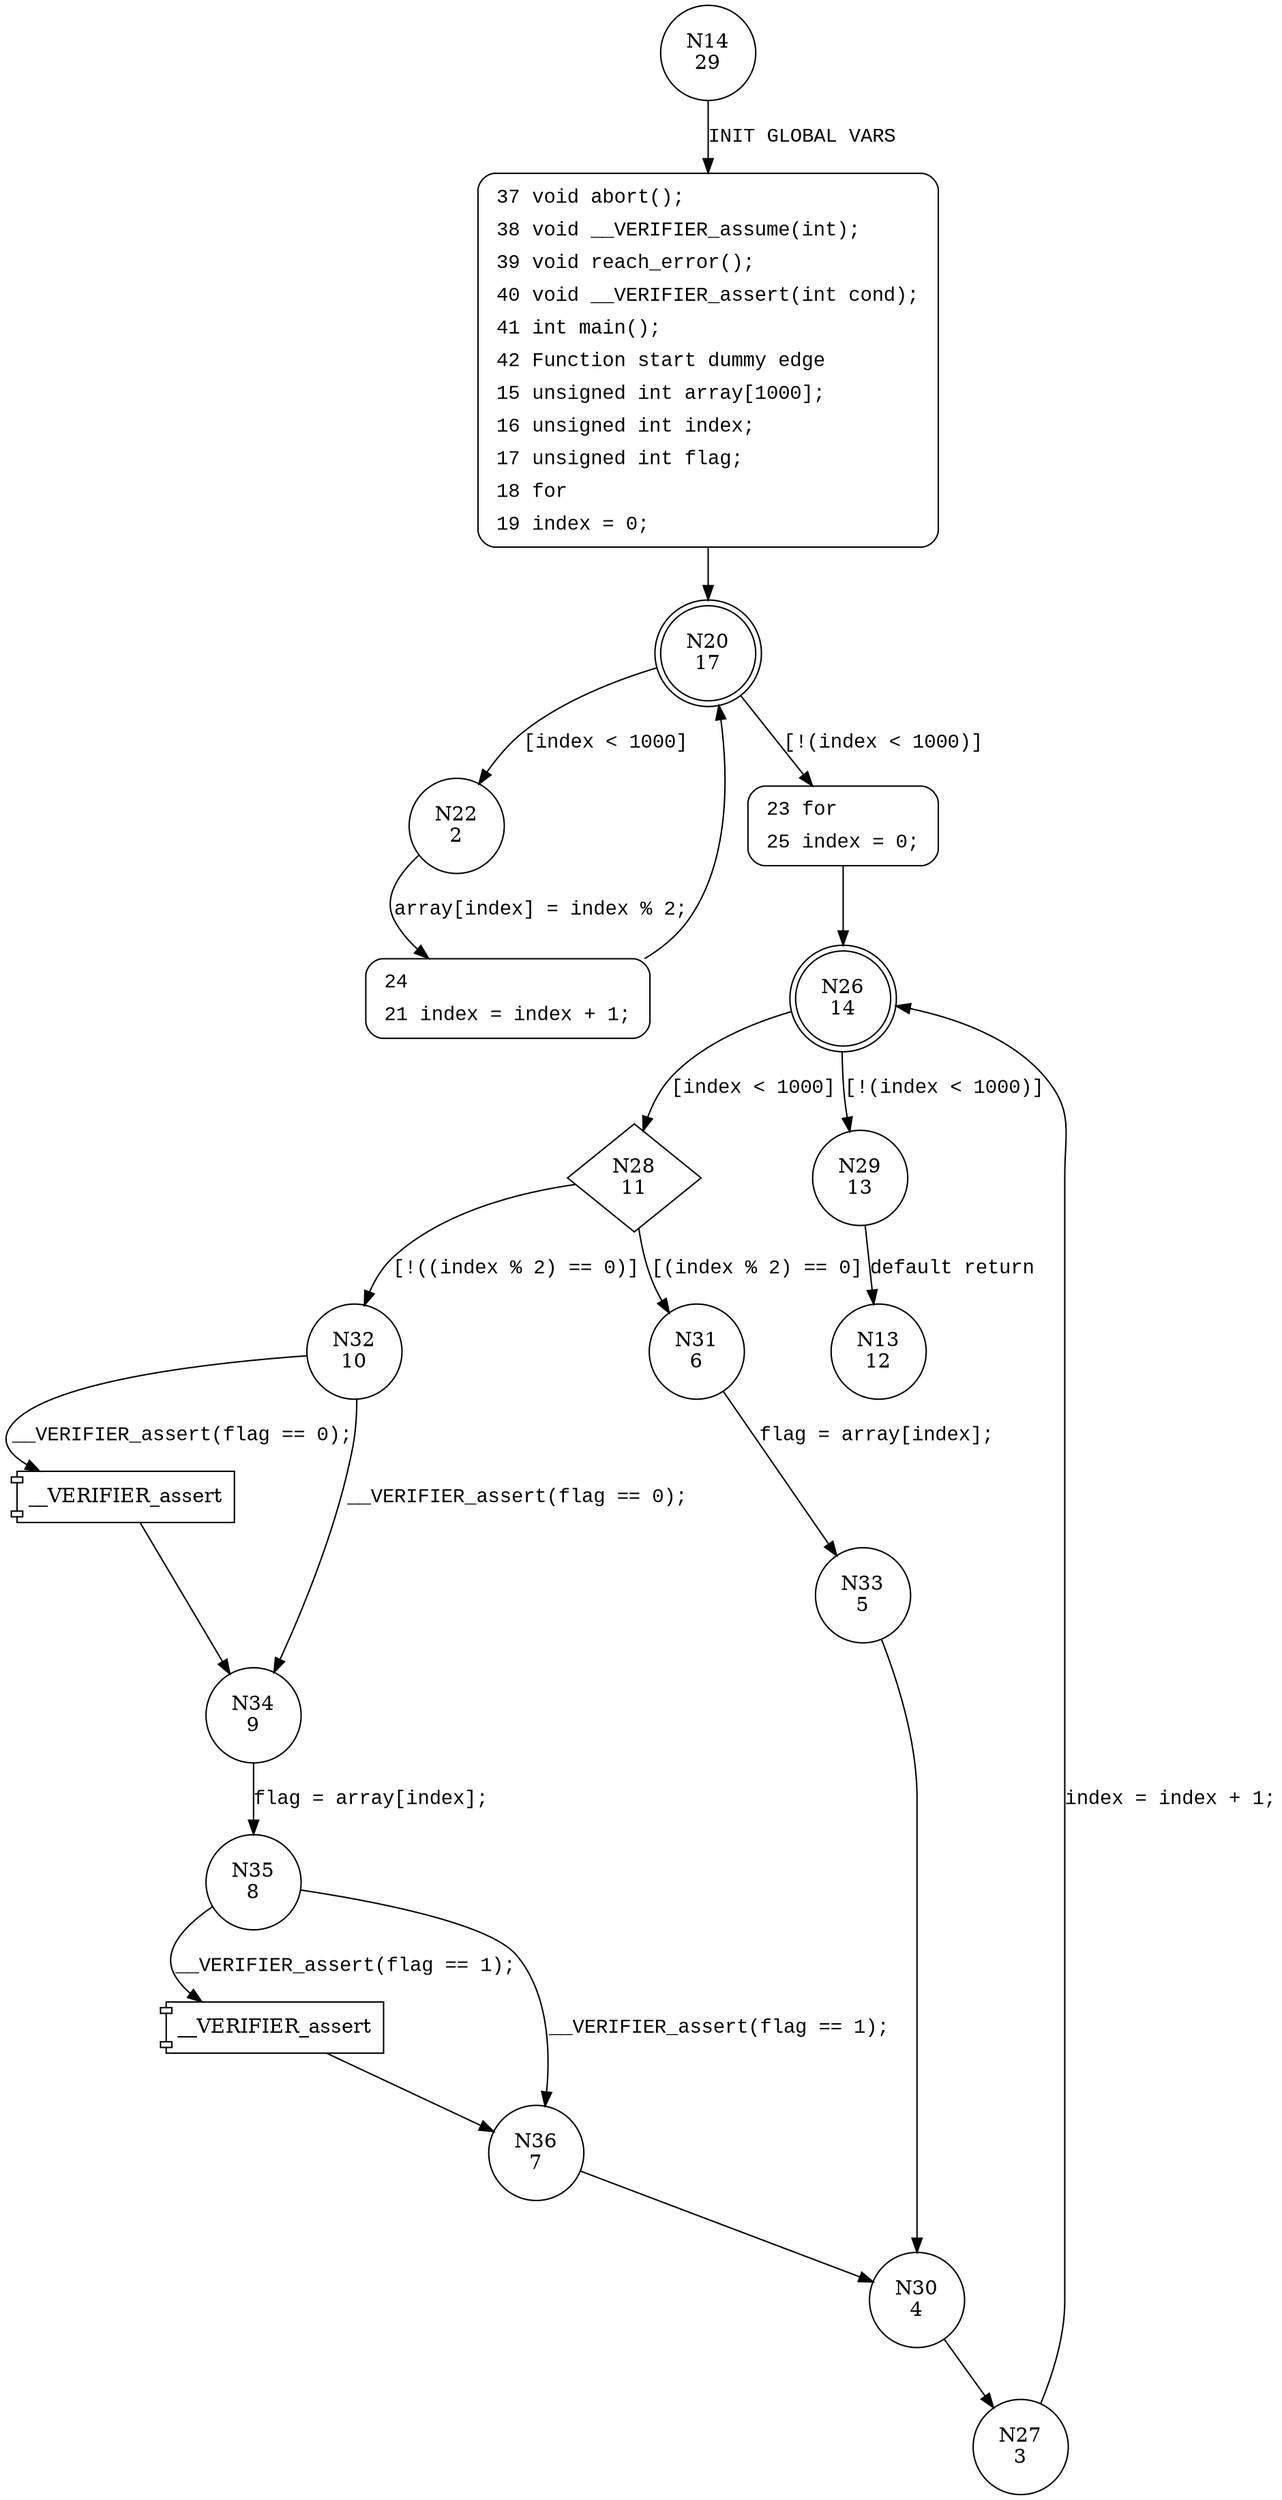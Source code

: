 digraph main {
14 [shape="circle" label="N14\n29"]
37 [shape="circle" label="N37\n28"]
20 [shape="doublecircle" label="N20\n17"]
22 [shape="circle" label="N22\n2"]
23 [shape="circle" label="N23\n16"]
26 [shape="doublecircle" label="N26\n14"]
28 [shape="diamond" label="N28\n11"]
29 [shape="circle" label="N29\n13"]
31 [shape="circle" label="N31\n6"]
32 [shape="circle" label="N32\n10"]
34 [shape="circle" label="N34\n9"]
35 [shape="circle" label="N35\n8"]
36 [shape="circle" label="N36\n7"]
30 [shape="circle" label="N30\n4"]
27 [shape="circle" label="N27\n3"]
33 [shape="circle" label="N33\n5"]
24 [shape="circle" label="N24\n1"]
13 [shape="circle" label="N13\n12"]
37 [style="filled,bold" penwidth="1" fillcolor="white" fontname="Courier New" shape="Mrecord" label=<<table border="0" cellborder="0" cellpadding="3" bgcolor="white"><tr><td align="right">37</td><td align="left">void abort();</td></tr><tr><td align="right">38</td><td align="left">void __VERIFIER_assume(int);</td></tr><tr><td align="right">39</td><td align="left">void reach_error();</td></tr><tr><td align="right">40</td><td align="left">void __VERIFIER_assert(int cond);</td></tr><tr><td align="right">41</td><td align="left">int main();</td></tr><tr><td align="right">42</td><td align="left">Function start dummy edge</td></tr><tr><td align="right">15</td><td align="left">unsigned int array[1000];</td></tr><tr><td align="right">16</td><td align="left">unsigned int index;</td></tr><tr><td align="right">17</td><td align="left">unsigned int flag;</td></tr><tr><td align="right">18</td><td align="left">for</td></tr><tr><td align="right">19</td><td align="left">index = 0;</td></tr></table>>]
37 -> 20[label=""]
23 [style="filled,bold" penwidth="1" fillcolor="white" fontname="Courier New" shape="Mrecord" label=<<table border="0" cellborder="0" cellpadding="3" bgcolor="white"><tr><td align="right">23</td><td align="left">for</td></tr><tr><td align="right">25</td><td align="left">index = 0;</td></tr></table>>]
23 -> 26[label=""]
24 [style="filled,bold" penwidth="1" fillcolor="white" fontname="Courier New" shape="Mrecord" label=<<table border="0" cellborder="0" cellpadding="3" bgcolor="white"><tr><td align="right">24</td><td align="left"></td></tr><tr><td align="right">21</td><td align="left">index = index + 1;</td></tr></table>>]
24 -> 20[label=""]
14 -> 37 [label="INIT GLOBAL VARS" fontname="Courier New"]
20 -> 22 [label="[index < 1000]" fontname="Courier New"]
20 -> 23 [label="[!(index < 1000)]" fontname="Courier New"]
26 -> 28 [label="[index < 1000]" fontname="Courier New"]
26 -> 29 [label="[!(index < 1000)]" fontname="Courier New"]
28 -> 31 [label="[(index % 2) == 0]" fontname="Courier New"]
28 -> 32 [label="[!((index % 2) == 0)]" fontname="Courier New"]
100001 [shape="component" label="__VERIFIER_assert"]
32 -> 100001 [label="__VERIFIER_assert(flag == 0);" fontname="Courier New"]
100001 -> 34 [label="" fontname="Courier New"]
32 -> 34 [label="__VERIFIER_assert(flag == 0);" fontname="Courier New"]
34 -> 35 [label="flag = array[index];" fontname="Courier New"]
100002 [shape="component" label="__VERIFIER_assert"]
35 -> 100002 [label="__VERIFIER_assert(flag == 1);" fontname="Courier New"]
100002 -> 36 [label="" fontname="Courier New"]
35 -> 36 [label="__VERIFIER_assert(flag == 1);" fontname="Courier New"]
36 -> 30 [label="" fontname="Courier New"]
30 -> 27 [label="" fontname="Courier New"]
31 -> 33 [label="flag = array[index];" fontname="Courier New"]
22 -> 24 [label="array[index] = index % 2;" fontname="Courier New"]
29 -> 13 [label="default return" fontname="Courier New"]
27 -> 26 [label="index = index + 1;" fontname="Courier New"]
33 -> 30 [label="" fontname="Courier New"]
}